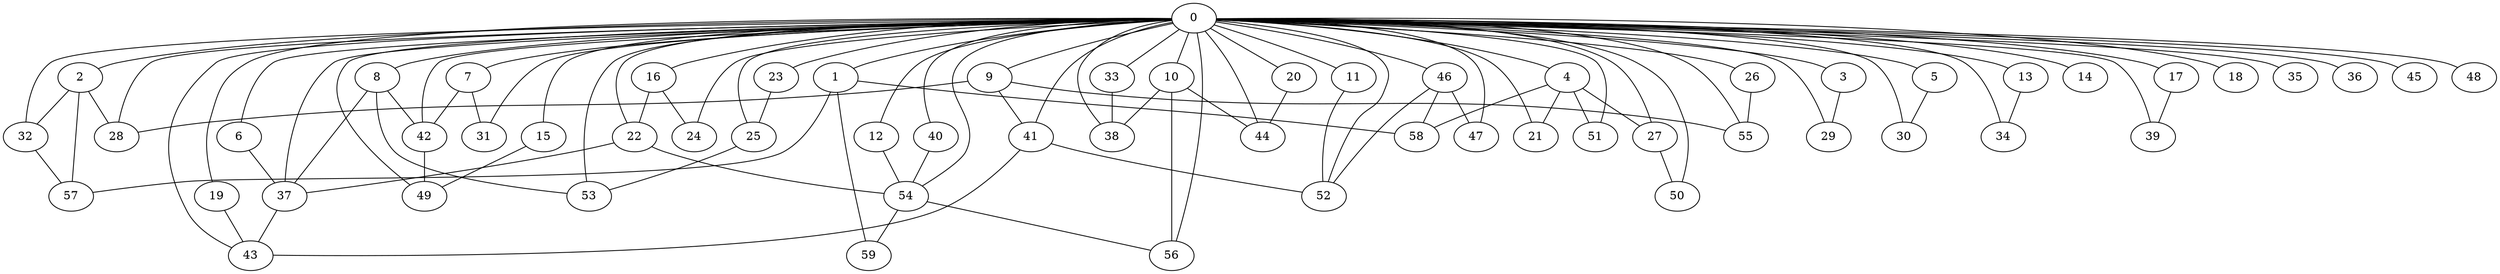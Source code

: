 
graph graphname {
    0 -- 1
0 -- 2
0 -- 3
0 -- 4
0 -- 5
0 -- 6
0 -- 7
0 -- 8
0 -- 9
0 -- 10
0 -- 11
0 -- 12
0 -- 13
0 -- 14
0 -- 15
0 -- 16
0 -- 17
0 -- 18
0 -- 19
0 -- 20
0 -- 21
0 -- 22
0 -- 23
0 -- 24
0 -- 25
0 -- 26
0 -- 27
0 -- 28
0 -- 29
0 -- 30
0 -- 31
0 -- 32
0 -- 33
0 -- 34
0 -- 35
0 -- 36
0 -- 37
0 -- 38
0 -- 39
0 -- 40
0 -- 41
0 -- 42
0 -- 43
0 -- 44
0 -- 45
0 -- 46
0 -- 47
0 -- 48
0 -- 49
0 -- 50
0 -- 51
0 -- 52
0 -- 53
0 -- 54
0 -- 55
0 -- 56
1 -- 57
1 -- 58
1 -- 59
2 -- 32
2 -- 57
2 -- 28
3 -- 29
4 -- 51
4 -- 27
4 -- 58
4 -- 21
5 -- 30
6 -- 37
7 -- 42
7 -- 31
8 -- 37
8 -- 42
8 -- 53
9 -- 41
9 -- 55
9 -- 28
10 -- 38
10 -- 44
10 -- 56
11 -- 52
12 -- 54
13 -- 34
15 -- 49
16 -- 24
16 -- 22
17 -- 39
19 -- 43
20 -- 44
22 -- 54
22 -- 37
23 -- 25
25 -- 53
26 -- 55
27 -- 50
32 -- 57
33 -- 38
37 -- 43
40 -- 54
41 -- 43
41 -- 52
42 -- 49
46 -- 52
46 -- 58
46 -- 47
54 -- 59
54 -- 56

}

